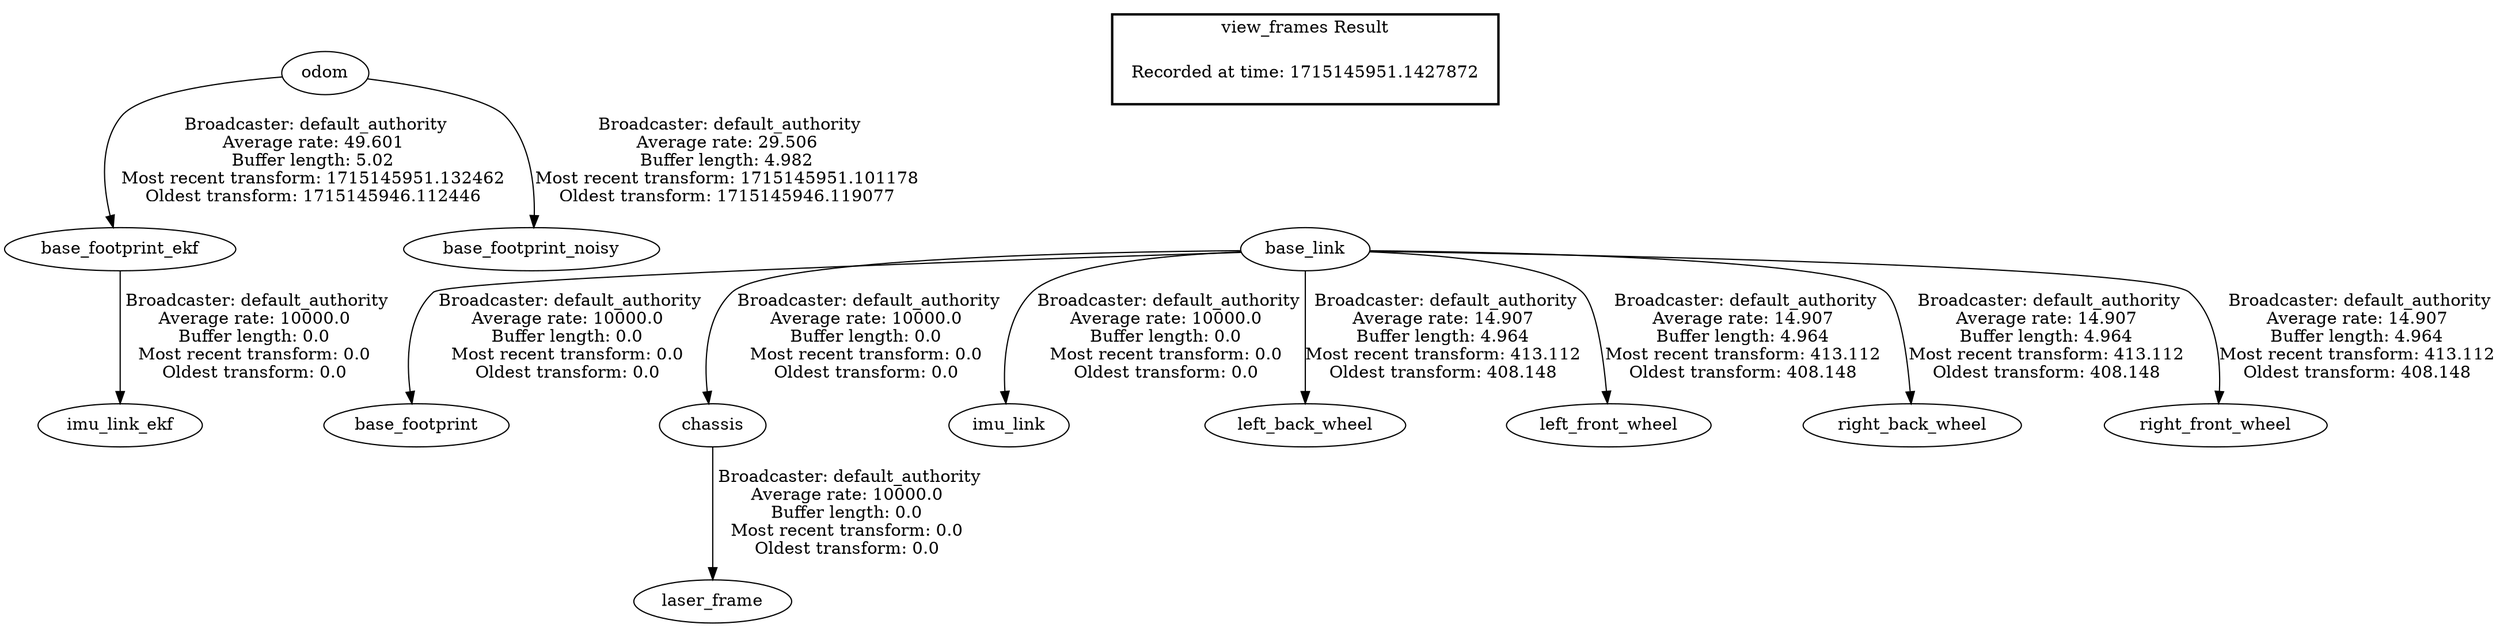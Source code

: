 digraph G {
"odom" -> "base_footprint_ekf"[label=" Broadcaster: default_authority\nAverage rate: 49.601\nBuffer length: 5.02\nMost recent transform: 1715145951.132462\nOldest transform: 1715145946.112446\n"];
"base_footprint_ekf" -> "imu_link_ekf"[label=" Broadcaster: default_authority\nAverage rate: 10000.0\nBuffer length: 0.0\nMost recent transform: 0.0\nOldest transform: 0.0\n"];
"base_link" -> "base_footprint"[label=" Broadcaster: default_authority\nAverage rate: 10000.0\nBuffer length: 0.0\nMost recent transform: 0.0\nOldest transform: 0.0\n"];
"base_link" -> "chassis"[label=" Broadcaster: default_authority\nAverage rate: 10000.0\nBuffer length: 0.0\nMost recent transform: 0.0\nOldest transform: 0.0\n"];
"base_link" -> "imu_link"[label=" Broadcaster: default_authority\nAverage rate: 10000.0\nBuffer length: 0.0\nMost recent transform: 0.0\nOldest transform: 0.0\n"];
"chassis" -> "laser_frame"[label=" Broadcaster: default_authority\nAverage rate: 10000.0\nBuffer length: 0.0\nMost recent transform: 0.0\nOldest transform: 0.0\n"];
"odom" -> "base_footprint_noisy"[label=" Broadcaster: default_authority\nAverage rate: 29.506\nBuffer length: 4.982\nMost recent transform: 1715145951.101178\nOldest transform: 1715145946.119077\n"];
"base_link" -> "left_back_wheel"[label=" Broadcaster: default_authority\nAverage rate: 14.907\nBuffer length: 4.964\nMost recent transform: 413.112\nOldest transform: 408.148\n"];
"base_link" -> "left_front_wheel"[label=" Broadcaster: default_authority\nAverage rate: 14.907\nBuffer length: 4.964\nMost recent transform: 413.112\nOldest transform: 408.148\n"];
"base_link" -> "right_back_wheel"[label=" Broadcaster: default_authority\nAverage rate: 14.907\nBuffer length: 4.964\nMost recent transform: 413.112\nOldest transform: 408.148\n"];
"base_link" -> "right_front_wheel"[label=" Broadcaster: default_authority\nAverage rate: 14.907\nBuffer length: 4.964\nMost recent transform: 413.112\nOldest transform: 408.148\n"];
edge [style=invis];
 subgraph cluster_legend { style=bold; color=black; label ="view_frames Result";
"Recorded at time: 1715145951.1427872"[ shape=plaintext ] ;
}->"base_link";
}